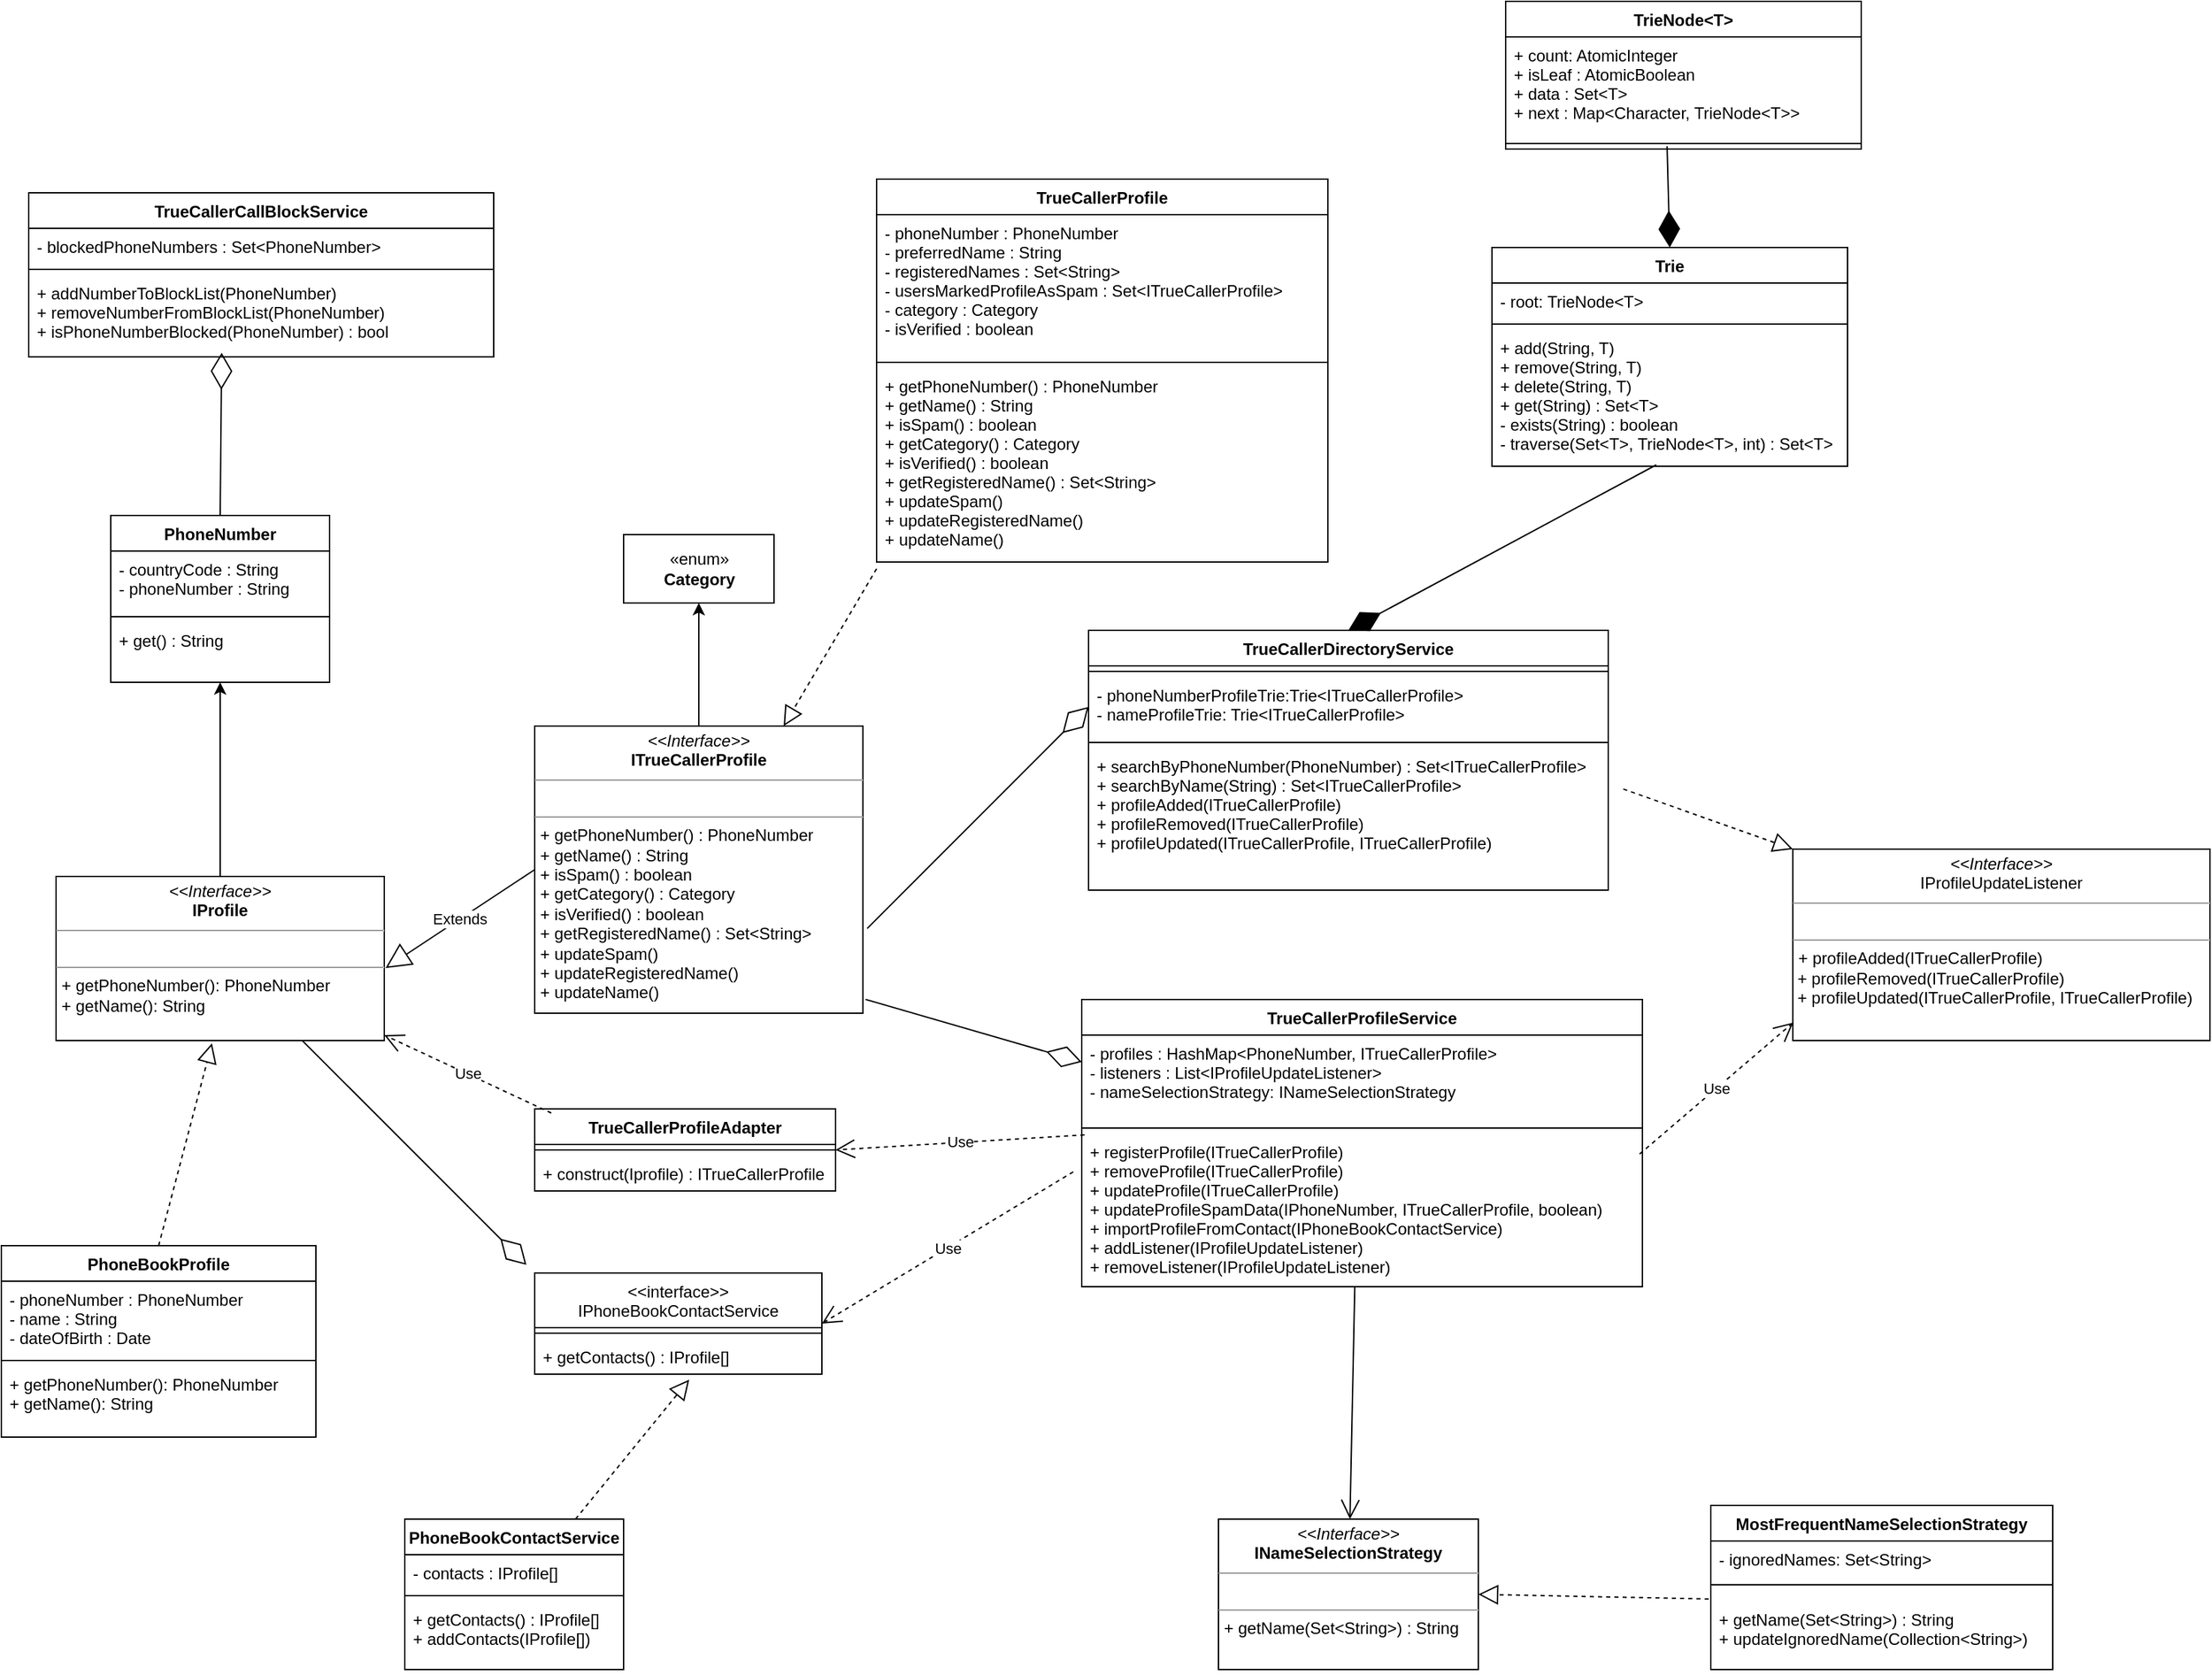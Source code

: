 <mxfile version="21.0.1" type="device"><diagram name="Page-1" id="PwG7TIEC_1Sj5r3El3cO"><mxGraphModel dx="1434" dy="1933" grid="1" gridSize="10" guides="1" tooltips="1" connect="1" arrows="1" fold="1" page="1" pageScale="1" pageWidth="827" pageHeight="1169" math="0" shadow="0"><root><mxCell id="0"/><mxCell id="1" parent="0"/><mxCell id="5wEj6gnJIHLExRZUSvWz-1" value="TrueCallerProfile" style="swimlane;fontStyle=1;align=center;verticalAlign=top;childLayout=stackLayout;horizontal=1;startSize=26;horizontalStack=0;resizeParent=1;resizeParentMax=0;resizeLast=0;collapsible=1;marginBottom=0;" parent="1" vertex="1"><mxGeometry x="650" y="-70" width="330" height="280" as="geometry"/></mxCell><mxCell id="5wEj6gnJIHLExRZUSvWz-2" value="- phoneNumber : PhoneNumber&#10;- preferredName : String&#10;- registeredNames : Set&lt;String&gt;&#10;- usersMarkedProfileAsSpam : Set&lt;ITrueCallerProfile&gt;&#10;- category : Category&#10;- isVerified : boolean" style="text;strokeColor=none;fillColor=none;align=left;verticalAlign=top;spacingLeft=4;spacingRight=4;overflow=hidden;rotatable=0;points=[[0,0.5],[1,0.5]];portConstraint=eastwest;" parent="5wEj6gnJIHLExRZUSvWz-1" vertex="1"><mxGeometry y="26" width="330" height="104" as="geometry"/></mxCell><mxCell id="5wEj6gnJIHLExRZUSvWz-3" value="" style="line;strokeWidth=1;fillColor=none;align=left;verticalAlign=middle;spacingTop=-1;spacingLeft=3;spacingRight=3;rotatable=0;labelPosition=right;points=[];portConstraint=eastwest;strokeColor=inherit;" parent="5wEj6gnJIHLExRZUSvWz-1" vertex="1"><mxGeometry y="130" width="330" height="8" as="geometry"/></mxCell><mxCell id="5wEj6gnJIHLExRZUSvWz-4" value="+ getPhoneNumber() : PhoneNumber&#10;+ getName() : String&#10;+ isSpam() : boolean&#10;+ getCategory() : Category&#10;+ isVerified() : boolean&#10;+ getRegisteredName() : Set&lt;String&gt;&#10;+ updateSpam()&#10;+ updateRegisteredName()&#10;+ updateName()" style="text;strokeColor=none;fillColor=none;align=left;verticalAlign=top;spacingLeft=4;spacingRight=4;overflow=hidden;rotatable=0;points=[[0,0.5],[1,0.5]];portConstraint=eastwest;" parent="5wEj6gnJIHLExRZUSvWz-1" vertex="1"><mxGeometry y="138" width="330" height="142" as="geometry"/></mxCell><mxCell id="5wEj6gnJIHLExRZUSvWz-5" value="PhoneNumber" style="swimlane;fontStyle=1;align=center;verticalAlign=top;childLayout=stackLayout;horizontal=1;startSize=26;horizontalStack=0;resizeParent=1;resizeParentMax=0;resizeLast=0;collapsible=1;marginBottom=0;" parent="1" vertex="1"><mxGeometry x="90" y="176" width="160" height="122" as="geometry"/></mxCell><mxCell id="5wEj6gnJIHLExRZUSvWz-6" value="- countryCode : String&#10;- phoneNumber : String" style="text;strokeColor=none;fillColor=none;align=left;verticalAlign=top;spacingLeft=4;spacingRight=4;overflow=hidden;rotatable=0;points=[[0,0.5],[1,0.5]];portConstraint=eastwest;" parent="5wEj6gnJIHLExRZUSvWz-5" vertex="1"><mxGeometry y="26" width="160" height="44" as="geometry"/></mxCell><mxCell id="5wEj6gnJIHLExRZUSvWz-7" value="" style="line;strokeWidth=1;fillColor=none;align=left;verticalAlign=middle;spacingTop=-1;spacingLeft=3;spacingRight=3;rotatable=0;labelPosition=right;points=[];portConstraint=eastwest;strokeColor=inherit;" parent="5wEj6gnJIHLExRZUSvWz-5" vertex="1"><mxGeometry y="70" width="160" height="8" as="geometry"/></mxCell><mxCell id="3byz6GqAGLGfKxcYLL1m-1" value="+ get() : String" style="text;strokeColor=none;fillColor=none;align=left;verticalAlign=top;spacingLeft=4;spacingRight=4;overflow=hidden;rotatable=0;points=[[0,0.5],[1,0.5]];portConstraint=eastwest;" parent="5wEj6gnJIHLExRZUSvWz-5" vertex="1"><mxGeometry y="78" width="160" height="44" as="geometry"/></mxCell><mxCell id="5wEj6gnJIHLExRZUSvWz-9" value="«enum»&lt;br&gt;&lt;b&gt;Category&lt;/b&gt;" style="html=1;" parent="1" vertex="1"><mxGeometry x="465" y="190" width="110" height="50" as="geometry"/></mxCell><mxCell id="5wEj6gnJIHLExRZUSvWz-10" value="TrueCallerDirectoryService" style="swimlane;fontStyle=1;align=center;verticalAlign=top;childLayout=stackLayout;horizontal=1;startSize=26;horizontalStack=0;resizeParent=1;resizeParentMax=0;resizeLast=0;collapsible=1;marginBottom=0;" parent="1" vertex="1"><mxGeometry x="805" y="260" width="380" height="190" as="geometry"/></mxCell><mxCell id="5wEj6gnJIHLExRZUSvWz-12" value="" style="line;strokeWidth=1;fillColor=none;align=left;verticalAlign=middle;spacingTop=-1;spacingLeft=3;spacingRight=3;rotatable=0;labelPosition=right;points=[];portConstraint=eastwest;strokeColor=inherit;" parent="5wEj6gnJIHLExRZUSvWz-10" vertex="1"><mxGeometry y="26" width="380" height="8" as="geometry"/></mxCell><mxCell id="5wEj6gnJIHLExRZUSvWz-11" value="- phoneNumberProfileTrie:Trie&lt;ITrueCallerProfile&gt;&#10;- nameProfileTrie: Trie&lt;ITrueCallerProfile&gt;" style="text;strokeColor=none;fillColor=none;align=left;verticalAlign=top;spacingLeft=4;spacingRight=4;overflow=hidden;rotatable=0;points=[[0,0.5],[1,0.5]];portConstraint=eastwest;" parent="5wEj6gnJIHLExRZUSvWz-10" vertex="1"><mxGeometry y="34" width="380" height="44" as="geometry"/></mxCell><mxCell id="5wEj6gnJIHLExRZUSvWz-43" value="" style="line;strokeWidth=1;fillColor=none;align=left;verticalAlign=middle;spacingTop=-1;spacingLeft=3;spacingRight=3;rotatable=0;labelPosition=right;points=[];portConstraint=eastwest;strokeColor=inherit;" parent="5wEj6gnJIHLExRZUSvWz-10" vertex="1"><mxGeometry y="78" width="380" height="8" as="geometry"/></mxCell><mxCell id="5wEj6gnJIHLExRZUSvWz-13" value="+ searchByPhoneNumber(PhoneNumber) : Set&lt;ITrueCallerProfile&gt;&#10;+ searchByName(String) : Set&lt;ITrueCallerProfile&gt;&#10;+ profileAdded(ITrueCallerProfile) &#10;+ profileRemoved(ITrueCallerProfile)&#10;+ profileUpdated(ITrueCallerProfile, ITrueCallerProfile)" style="text;strokeColor=none;fillColor=none;align=left;verticalAlign=top;spacingLeft=4;spacingRight=4;overflow=hidden;rotatable=0;points=[[0,0.5],[1,0.5]];portConstraint=eastwest;" parent="5wEj6gnJIHLExRZUSvWz-10" vertex="1"><mxGeometry y="86" width="380" height="104" as="geometry"/></mxCell><mxCell id="5wEj6gnJIHLExRZUSvWz-14" value="PhoneBookProfile" style="swimlane;fontStyle=1;align=center;verticalAlign=top;childLayout=stackLayout;horizontal=1;startSize=26;horizontalStack=0;resizeParent=1;resizeParentMax=0;resizeLast=0;collapsible=1;marginBottom=0;" parent="1" vertex="1"><mxGeometry x="10" y="710" width="230" height="140" as="geometry"/></mxCell><mxCell id="5wEj6gnJIHLExRZUSvWz-15" value="- phoneNumber : PhoneNumber&#10;- name : String&#10;- dateOfBirth : Date" style="text;strokeColor=none;fillColor=none;align=left;verticalAlign=top;spacingLeft=4;spacingRight=4;overflow=hidden;rotatable=0;points=[[0,0.5],[1,0.5]];portConstraint=eastwest;" parent="5wEj6gnJIHLExRZUSvWz-14" vertex="1"><mxGeometry y="26" width="230" height="54" as="geometry"/></mxCell><mxCell id="5wEj6gnJIHLExRZUSvWz-16" value="" style="line;strokeWidth=1;fillColor=none;align=left;verticalAlign=middle;spacingTop=-1;spacingLeft=3;spacingRight=3;rotatable=0;labelPosition=right;points=[];portConstraint=eastwest;strokeColor=inherit;" parent="5wEj6gnJIHLExRZUSvWz-14" vertex="1"><mxGeometry y="80" width="230" height="8" as="geometry"/></mxCell><mxCell id="5wEj6gnJIHLExRZUSvWz-17" value="+ getPhoneNumber(): PhoneNumber&#10;+ getName(): String" style="text;strokeColor=none;fillColor=none;align=left;verticalAlign=top;spacingLeft=4;spacingRight=4;overflow=hidden;rotatable=0;points=[[0,0.5],[1,0.5]];portConstraint=eastwest;" parent="5wEj6gnJIHLExRZUSvWz-14" vertex="1"><mxGeometry y="88" width="230" height="52" as="geometry"/></mxCell><mxCell id="5wEj6gnJIHLExRZUSvWz-34" style="edgeStyle=orthogonalEdgeStyle;rounded=0;orthogonalLoop=1;jettySize=auto;html=1;entryX=0.5;entryY=1;entryDx=0;entryDy=0;" parent="1" source="5wEj6gnJIHLExRZUSvWz-18" target="5wEj6gnJIHLExRZUSvWz-5" edge="1"><mxGeometry relative="1" as="geometry"/></mxCell><mxCell id="5wEj6gnJIHLExRZUSvWz-18" value="&lt;p style=&quot;margin:0px;margin-top:4px;text-align:center;&quot;&gt;&lt;i&gt;&amp;lt;&amp;lt;Interface&amp;gt;&amp;gt;&lt;/i&gt;&lt;br&gt;&lt;b&gt;IProfile&lt;/b&gt;&lt;/p&gt;&lt;hr size=&quot;1&quot;&gt;&lt;p style=&quot;margin:0px;margin-left:4px;&quot;&gt;&lt;br&gt;&lt;/p&gt;&lt;hr size=&quot;1&quot;&gt;&lt;p style=&quot;margin:0px;margin-left:4px;&quot;&gt;+ getPhoneNumber(): PhoneNumber&lt;br&gt;+ getName(): String&lt;/p&gt;" style="verticalAlign=top;align=left;overflow=fill;fontSize=12;fontFamily=Helvetica;html=1;" parent="1" vertex="1"><mxGeometry x="50" y="440" width="240" height="120" as="geometry"/></mxCell><mxCell id="5wEj6gnJIHLExRZUSvWz-19" value="&lt;&lt;interface&gt;&gt;&#10;IPhoneBookContactService" style="swimlane;fontStyle=0;align=center;verticalAlign=top;childLayout=stackLayout;horizontal=1;startSize=40;horizontalStack=0;resizeParent=1;resizeParentMax=0;resizeLast=0;collapsible=1;marginBottom=0;" parent="1" vertex="1"><mxGeometry x="400" y="730" width="210" height="74" as="geometry"/></mxCell><mxCell id="5wEj6gnJIHLExRZUSvWz-21" value="" style="line;strokeWidth=1;fillColor=none;align=left;verticalAlign=middle;spacingTop=-1;spacingLeft=3;spacingRight=3;rotatable=0;labelPosition=right;points=[];portConstraint=eastwest;strokeColor=inherit;" parent="5wEj6gnJIHLExRZUSvWz-19" vertex="1"><mxGeometry y="40" width="210" height="8" as="geometry"/></mxCell><mxCell id="AlOntfNdwK4QdD0gEmgk-6" value="+ getContacts() : IProfile[]" style="text;strokeColor=none;fillColor=none;align=left;verticalAlign=top;spacingLeft=4;spacingRight=4;overflow=hidden;rotatable=0;points=[[0,0.5],[1,0.5]];portConstraint=eastwest;" parent="5wEj6gnJIHLExRZUSvWz-19" vertex="1"><mxGeometry y="48" width="210" height="26" as="geometry"/></mxCell><mxCell id="5wEj6gnJIHLExRZUSvWz-23" value="TrueCallerProfileService" style="swimlane;fontStyle=1;align=center;verticalAlign=top;childLayout=stackLayout;horizontal=1;startSize=26;horizontalStack=0;resizeParent=1;resizeParentMax=0;resizeLast=0;collapsible=1;marginBottom=0;" parent="1" vertex="1"><mxGeometry x="800" y="530" width="410" height="210" as="geometry"/></mxCell><mxCell id="5wEj6gnJIHLExRZUSvWz-24" value="- profiles : HashMap&lt;PhoneNumber, ITrueCallerProfile&gt;&#10;- listeners : List&lt;IProfileUpdateListener&gt;&#10;- nameSelectionStrategy: INameSelectionStrategy" style="text;strokeColor=none;fillColor=none;align=left;verticalAlign=top;spacingLeft=4;spacingRight=4;overflow=hidden;rotatable=0;points=[[0,0.5],[1,0.5]];portConstraint=eastwest;" parent="5wEj6gnJIHLExRZUSvWz-23" vertex="1"><mxGeometry y="26" width="410" height="64" as="geometry"/></mxCell><mxCell id="5wEj6gnJIHLExRZUSvWz-25" value="" style="line;strokeWidth=1;fillColor=none;align=left;verticalAlign=middle;spacingTop=-1;spacingLeft=3;spacingRight=3;rotatable=0;labelPosition=right;points=[];portConstraint=eastwest;strokeColor=inherit;" parent="5wEj6gnJIHLExRZUSvWz-23" vertex="1"><mxGeometry y="90" width="410" height="8" as="geometry"/></mxCell><mxCell id="5wEj6gnJIHLExRZUSvWz-26" value="+ registerProfile(ITrueCallerProfile)&#10;+ removeProfile(ITrueCallerProfile)&#10;+ updateProfile(ITrueCallerProfile)&#10;+ updateProfileSpamData(IPhoneNumber, ITrueCallerProfile, boolean)&#10;+ importProfileFromContact(IPhoneBookContactService)&#10;+ addListener(IProfileUpdateListener)&#10;+ removeListener(IProfileUpdateListener)" style="text;strokeColor=none;fillColor=none;align=left;verticalAlign=top;spacingLeft=4;spacingRight=4;overflow=hidden;rotatable=0;points=[[0,0.5],[1,0.5]];portConstraint=eastwest;" parent="5wEj6gnJIHLExRZUSvWz-23" vertex="1"><mxGeometry y="98" width="410" height="112" as="geometry"/></mxCell><mxCell id="5wEj6gnJIHLExRZUSvWz-28" value="&lt;p style=&quot;margin:0px;margin-top:4px;text-align:center;&quot;&gt;&lt;i&gt;&amp;lt;&amp;lt;Interface&amp;gt;&amp;gt;&lt;/i&gt;&lt;br&gt;&lt;b&gt;ITrueCallerProfile&lt;/b&gt;&lt;/p&gt;&lt;hr size=&quot;1&quot;&gt;&lt;p style=&quot;margin:0px;margin-left:4px;&quot;&gt;&lt;br&gt;&lt;/p&gt;&lt;hr size=&quot;1&quot;&gt;&lt;p style=&quot;margin:0px;margin-left:4px;&quot;&gt;+ getPhoneNumber() : PhoneNumber&lt;br style=&quot;border-color: var(--border-color); padding: 0px; margin: 0px;&quot;&gt;+ getName() : String&lt;br style=&quot;border-color: var(--border-color); padding: 0px; margin: 0px;&quot;&gt;+ isSpam() : boolean&lt;br style=&quot;border-color: var(--border-color); padding: 0px; margin: 0px;&quot;&gt;+ getCategory() : Category&lt;br style=&quot;border-color: var(--border-color); padding: 0px; margin: 0px;&quot;&gt;+ isVerified() : boolean&lt;br style=&quot;border-color: var(--border-color); padding: 0px; margin: 0px;&quot;&gt;+ getRegisteredName() : Set&amp;lt;String&amp;gt;&lt;br style=&quot;border-color: var(--border-color); padding: 0px; margin: 0px;&quot;&gt;+&amp;nbsp;updateSpam()&lt;br style=&quot;border-color: var(--border-color); padding: 0px; margin: 0px;&quot;&gt;+ updateRegisteredName()&lt;br style=&quot;border-color: var(--border-color); padding: 0px; margin: 0px;&quot;&gt;+ updateName()&lt;br&gt;&lt;/p&gt;" style="verticalAlign=top;align=left;overflow=fill;fontSize=12;fontFamily=Helvetica;html=1;" parent="1" vertex="1"><mxGeometry x="400" y="330" width="240" height="210" as="geometry"/></mxCell><mxCell id="5wEj6gnJIHLExRZUSvWz-29" value="TrueCallerCallBlockService" style="swimlane;fontStyle=1;align=center;verticalAlign=top;childLayout=stackLayout;horizontal=1;startSize=26;horizontalStack=0;resizeParent=1;resizeParentMax=0;resizeLast=0;collapsible=1;marginBottom=0;" parent="1" vertex="1"><mxGeometry x="30" y="-60" width="340" height="120" as="geometry"/></mxCell><mxCell id="5wEj6gnJIHLExRZUSvWz-30" value="- blockedPhoneNumbers : Set&lt;PhoneNumber&gt;" style="text;strokeColor=none;fillColor=none;align=left;verticalAlign=top;spacingLeft=4;spacingRight=4;overflow=hidden;rotatable=0;points=[[0,0.5],[1,0.5]];portConstraint=eastwest;" parent="5wEj6gnJIHLExRZUSvWz-29" vertex="1"><mxGeometry y="26" width="340" height="26" as="geometry"/></mxCell><mxCell id="5wEj6gnJIHLExRZUSvWz-31" value="" style="line;strokeWidth=1;fillColor=none;align=left;verticalAlign=middle;spacingTop=-1;spacingLeft=3;spacingRight=3;rotatable=0;labelPosition=right;points=[];portConstraint=eastwest;strokeColor=inherit;" parent="5wEj6gnJIHLExRZUSvWz-29" vertex="1"><mxGeometry y="52" width="340" height="8" as="geometry"/></mxCell><mxCell id="5wEj6gnJIHLExRZUSvWz-32" value="+ addNumberToBlockList(PhoneNumber)&#10;+ removeNumberFromBlockList(PhoneNumber)&#10;+ isPhoneNumberBlocked(PhoneNumber) : bool" style="text;strokeColor=none;fillColor=none;align=left;verticalAlign=top;spacingLeft=4;spacingRight=4;overflow=hidden;rotatable=0;points=[[0,0.5],[1,0.5]];portConstraint=eastwest;" parent="5wEj6gnJIHLExRZUSvWz-29" vertex="1"><mxGeometry y="60" width="340" height="60" as="geometry"/></mxCell><mxCell id="5wEj6gnJIHLExRZUSvWz-33" value="" style="endArrow=classic;html=1;rounded=0;entryX=0.5;entryY=1;entryDx=0;entryDy=0;" parent="1" source="5wEj6gnJIHLExRZUSvWz-28" target="5wEj6gnJIHLExRZUSvWz-9" edge="1"><mxGeometry width="50" height="50" relative="1" as="geometry"><mxPoint x="700" y="540" as="sourcePoint"/><mxPoint x="750" y="490" as="targetPoint"/></mxGeometry></mxCell><mxCell id="5wEj6gnJIHLExRZUSvWz-36" value="Extends" style="endArrow=block;endSize=16;endFill=0;html=1;rounded=0;exitX=0;exitY=0.5;exitDx=0;exitDy=0;entryX=1.004;entryY=0.558;entryDx=0;entryDy=0;entryPerimeter=0;" parent="1" source="5wEj6gnJIHLExRZUSvWz-28" target="5wEj6gnJIHLExRZUSvWz-18" edge="1"><mxGeometry width="160" relative="1" as="geometry"><mxPoint x="650" y="510" as="sourcePoint"/><mxPoint x="810" y="510" as="targetPoint"/></mxGeometry></mxCell><mxCell id="5wEj6gnJIHLExRZUSvWz-37" value="" style="endArrow=block;dashed=1;endFill=0;endSize=12;html=1;rounded=0;exitX=0;exitY=1.035;exitDx=0;exitDy=0;exitPerimeter=0;" parent="1" source="5wEj6gnJIHLExRZUSvWz-4" target="5wEj6gnJIHLExRZUSvWz-28" edge="1"><mxGeometry width="160" relative="1" as="geometry"><mxPoint x="770" y="390" as="sourcePoint"/><mxPoint x="530" y="720" as="targetPoint"/></mxGeometry></mxCell><mxCell id="5wEj6gnJIHLExRZUSvWz-38" value="" style="endArrow=block;dashed=1;endFill=0;endSize=12;html=1;rounded=0;exitX=0.5;exitY=0;exitDx=0;exitDy=0;entryX=0.475;entryY=1.017;entryDx=0;entryDy=0;entryPerimeter=0;" parent="1" source="5wEj6gnJIHLExRZUSvWz-14" target="5wEj6gnJIHLExRZUSvWz-18" edge="1"><mxGeometry width="160" relative="1" as="geometry"><mxPoint x="690" y="630" as="sourcePoint"/><mxPoint x="550" y="750" as="targetPoint"/></mxGeometry></mxCell><mxCell id="5wEj6gnJIHLExRZUSvWz-39" value="" style="endArrow=diamondThin;endFill=0;endSize=24;html=1;rounded=0;entryX=-0.029;entryY=-0.081;entryDx=0;entryDy=0;entryPerimeter=0;exitX=0.75;exitY=1;exitDx=0;exitDy=0;" parent="1" source="5wEj6gnJIHLExRZUSvWz-18" target="5wEj6gnJIHLExRZUSvWz-19" edge="1"><mxGeometry width="160" relative="1" as="geometry"><mxPoint x="290" y="510" as="sourcePoint"/><mxPoint x="408.49" y="713.998" as="targetPoint"/></mxGeometry></mxCell><mxCell id="5wEj6gnJIHLExRZUSvWz-40" value="" style="endArrow=diamondThin;endFill=0;endSize=24;html=1;rounded=0;exitX=1.013;exitY=0.705;exitDx=0;exitDy=0;exitPerimeter=0;entryX=0;entryY=0.5;entryDx=0;entryDy=0;" parent="1" source="5wEj6gnJIHLExRZUSvWz-28" target="5wEj6gnJIHLExRZUSvWz-11" edge="1"><mxGeometry width="160" relative="1" as="geometry"><mxPoint x="510" y="670" as="sourcePoint"/><mxPoint x="1270" y="340" as="targetPoint"/></mxGeometry></mxCell><mxCell id="5wEj6gnJIHLExRZUSvWz-41" value="" style="endArrow=diamondThin;endFill=0;endSize=24;html=1;rounded=0;exitX=1.008;exitY=0.952;exitDx=0;exitDy=0;exitPerimeter=0;" parent="1" source="5wEj6gnJIHLExRZUSvWz-28" target="5wEj6gnJIHLExRZUSvWz-23" edge="1"><mxGeometry width="160" relative="1" as="geometry"><mxPoint x="930" y="520" as="sourcePoint"/><mxPoint x="900" y="610" as="targetPoint"/></mxGeometry></mxCell><mxCell id="5wEj6gnJIHLExRZUSvWz-42" value="" style="endArrow=diamondThin;endFill=0;endSize=24;html=1;rounded=0;entryX=0.415;entryY=0.95;entryDx=0;entryDy=0;entryPerimeter=0;exitX=0.5;exitY=0;exitDx=0;exitDy=0;" parent="1" source="5wEj6gnJIHLExRZUSvWz-5" target="5wEj6gnJIHLExRZUSvWz-32" edge="1"><mxGeometry width="160" relative="1" as="geometry"><mxPoint x="881" y="290" as="sourcePoint"/><mxPoint x="930" y="70" as="targetPoint"/></mxGeometry></mxCell><mxCell id="5wEj6gnJIHLExRZUSvWz-48" value="&lt;p style=&quot;margin:0px;margin-top:4px;text-align:center;&quot;&gt;&lt;i&gt;&amp;lt;&amp;lt;Interface&amp;gt;&amp;gt;&lt;/i&gt;&lt;br&gt;IProfileUpdateListener&lt;br&gt;&lt;/p&gt;&lt;hr size=&quot;1&quot;&gt;&lt;p style=&quot;margin:0px;margin-left:4px;&quot;&gt;&lt;br&gt;&lt;/p&gt;&lt;hr size=&quot;1&quot;&gt;&lt;p style=&quot;margin:0px;margin-left:4px;&quot;&gt;+ profileAdded(ITrueCallerProfile)&lt;/p&gt;&amp;nbsp;+ profileRemoved(ITrueCallerProfile)&lt;br&gt;&amp;nbsp;+ profileUpdated(ITrueCallerProfile, ITrueCallerProfile)" style="verticalAlign=top;align=left;overflow=fill;fontSize=12;fontFamily=Helvetica;html=1;" parent="1" vertex="1"><mxGeometry x="1320" y="420" width="305" height="140" as="geometry"/></mxCell><mxCell id="5wEj6gnJIHLExRZUSvWz-49" value="" style="endArrow=block;dashed=1;endFill=0;endSize=12;html=1;rounded=0;exitX=1.029;exitY=0.289;exitDx=0;exitDy=0;exitPerimeter=0;entryX=0;entryY=0;entryDx=0;entryDy=0;" parent="1" source="5wEj6gnJIHLExRZUSvWz-13" target="5wEj6gnJIHLExRZUSvWz-48" edge="1"><mxGeometry width="160" relative="1" as="geometry"><mxPoint x="1450" y="480" as="sourcePoint"/><mxPoint x="1350" y="440" as="targetPoint"/></mxGeometry></mxCell><mxCell id="5wEj6gnJIHLExRZUSvWz-51" value="PhoneBookContactService" style="swimlane;fontStyle=1;align=center;verticalAlign=top;childLayout=stackLayout;horizontal=1;startSize=26;horizontalStack=0;resizeParent=1;resizeParentMax=0;resizeLast=0;collapsible=1;marginBottom=0;" parent="1" vertex="1"><mxGeometry x="305" y="910" width="160" height="110" as="geometry"/></mxCell><mxCell id="5wEj6gnJIHLExRZUSvWz-52" value="- contacts : IProfile[]" style="text;strokeColor=none;fillColor=none;align=left;verticalAlign=top;spacingLeft=4;spacingRight=4;overflow=hidden;rotatable=0;points=[[0,0.5],[1,0.5]];portConstraint=eastwest;" parent="5wEj6gnJIHLExRZUSvWz-51" vertex="1"><mxGeometry y="26" width="160" height="26" as="geometry"/></mxCell><mxCell id="5wEj6gnJIHLExRZUSvWz-53" value="" style="line;strokeWidth=1;fillColor=none;align=left;verticalAlign=middle;spacingTop=-1;spacingLeft=3;spacingRight=3;rotatable=0;labelPosition=right;points=[];portConstraint=eastwest;strokeColor=inherit;" parent="5wEj6gnJIHLExRZUSvWz-51" vertex="1"><mxGeometry y="52" width="160" height="8" as="geometry"/></mxCell><mxCell id="5wEj6gnJIHLExRZUSvWz-54" value="+ getContacts() : IProfile[]&#10;+ addContacts(IProfile[])" style="text;strokeColor=none;fillColor=none;align=left;verticalAlign=top;spacingLeft=4;spacingRight=4;overflow=hidden;rotatable=0;points=[[0,0.5],[1,0.5]];portConstraint=eastwest;" parent="5wEj6gnJIHLExRZUSvWz-51" vertex="1"><mxGeometry y="60" width="160" height="50" as="geometry"/></mxCell><mxCell id="5wEj6gnJIHLExRZUSvWz-55" value="" style="endArrow=block;dashed=1;endFill=0;endSize=12;html=1;rounded=0;entryX=0.538;entryY=1.154;entryDx=0;entryDy=0;entryPerimeter=0;" parent="1" source="5wEj6gnJIHLExRZUSvWz-51" target="AlOntfNdwK4QdD0gEmgk-6" edge="1"><mxGeometry width="160" relative="1" as="geometry"><mxPoint x="265" y="1290" as="sourcePoint"/><mxPoint x="333.648" y="1110" as="targetPoint"/></mxGeometry></mxCell><mxCell id="5wEj6gnJIHLExRZUSvWz-57" value="Use" style="endArrow=open;endSize=12;dashed=1;html=1;rounded=0;exitX=-0.015;exitY=0.25;exitDx=0;exitDy=0;exitPerimeter=0;entryX=1;entryY=0.5;entryDx=0;entryDy=0;" parent="1" source="5wEj6gnJIHLExRZUSvWz-26" target="5wEj6gnJIHLExRZUSvWz-19" edge="1"><mxGeometry width="160" relative="1" as="geometry"><mxPoint x="620" y="800" as="sourcePoint"/><mxPoint x="690" y="677" as="targetPoint"/></mxGeometry></mxCell><mxCell id="5wEj6gnJIHLExRZUSvWz-58" value="Use" style="endArrow=open;endSize=12;dashed=1;html=1;rounded=0;exitX=0.995;exitY=0.134;exitDx=0;exitDy=0;entryX=0.001;entryY=0.906;entryDx=0;entryDy=0;entryPerimeter=0;exitPerimeter=0;" parent="1" source="5wEj6gnJIHLExRZUSvWz-26" target="5wEj6gnJIHLExRZUSvWz-48" edge="1"><mxGeometry width="160" relative="1" as="geometry"><mxPoint x="734" y="726" as="sourcePoint"/><mxPoint x="635" y="721" as="targetPoint"/></mxGeometry></mxCell><mxCell id="5wEj6gnJIHLExRZUSvWz-59" value="&lt;p style=&quot;margin:0px;margin-top:4px;text-align:center;&quot;&gt;&lt;i&gt;&amp;lt;&amp;lt;Interface&amp;gt;&amp;gt;&lt;/i&gt;&lt;br&gt;&lt;b&gt;INameSelectionStrategy&lt;/b&gt;&lt;/p&gt;&lt;hr size=&quot;1&quot;&gt;&lt;p style=&quot;margin:0px;margin-left:4px;&quot;&gt;&lt;br&gt;&lt;/p&gt;&lt;hr size=&quot;1&quot;&gt;&lt;p style=&quot;margin:0px;margin-left:4px;&quot;&gt;+ getName(Set&amp;lt;String&amp;gt;) : String&lt;/p&gt;" style="verticalAlign=top;align=left;overflow=fill;fontSize=12;fontFamily=Helvetica;html=1;" parent="1" vertex="1"><mxGeometry x="900" y="910" width="190" height="110" as="geometry"/></mxCell><mxCell id="5wEj6gnJIHLExRZUSvWz-60" value="MostFrequentNameSelectionStrategy" style="swimlane;fontStyle=1;align=center;verticalAlign=top;childLayout=stackLayout;horizontal=1;startSize=26;horizontalStack=0;resizeParent=1;resizeParentMax=0;resizeLast=0;collapsible=1;marginBottom=0;" parent="1" vertex="1"><mxGeometry x="1260" y="900" width="250" height="120" as="geometry"/></mxCell><mxCell id="AlOntfNdwK4QdD0gEmgk-7" value="- ignoredNames: Set&lt;String&gt;" style="text;strokeColor=none;fillColor=none;align=left;verticalAlign=top;spacingLeft=4;spacingRight=4;overflow=hidden;rotatable=0;points=[[0,0.5],[1,0.5]];portConstraint=eastwest;" parent="5wEj6gnJIHLExRZUSvWz-60" vertex="1"><mxGeometry y="26" width="250" height="20" as="geometry"/></mxCell><mxCell id="5wEj6gnJIHLExRZUSvWz-62" value="" style="line;strokeWidth=1;fillColor=none;align=left;verticalAlign=middle;spacingTop=-1;spacingLeft=3;spacingRight=3;rotatable=0;labelPosition=right;points=[];portConstraint=eastwest;strokeColor=inherit;" parent="5wEj6gnJIHLExRZUSvWz-60" vertex="1"><mxGeometry y="46" width="250" height="24" as="geometry"/></mxCell><mxCell id="5wEj6gnJIHLExRZUSvWz-63" value="+ getName(Set&lt;String&gt;) : String&#10;+ updateIgnoredName(Collection&lt;String&gt;)" style="text;strokeColor=none;fillColor=none;align=left;verticalAlign=top;spacingLeft=4;spacingRight=4;overflow=hidden;rotatable=0;points=[[0,0.5],[1,0.5]];portConstraint=eastwest;" parent="5wEj6gnJIHLExRZUSvWz-60" vertex="1"><mxGeometry y="70" width="250" height="50" as="geometry"/></mxCell><mxCell id="5wEj6gnJIHLExRZUSvWz-64" value="" style="endArrow=block;dashed=1;endFill=0;endSize=12;html=1;rounded=0;exitX=-0.006;exitY=-0.032;exitDx=0;exitDy=0;exitPerimeter=0;entryX=1;entryY=0.5;entryDx=0;entryDy=0;" parent="1" source="5wEj6gnJIHLExRZUSvWz-63" target="5wEj6gnJIHLExRZUSvWz-59" edge="1"><mxGeometry width="160" relative="1" as="geometry"><mxPoint x="330" y="1140" as="sourcePoint"/><mxPoint x="1090" y="955" as="targetPoint"/></mxGeometry></mxCell><mxCell id="5wEj6gnJIHLExRZUSvWz-66" value="" style="endArrow=open;endFill=1;endSize=12;html=1;rounded=0;exitX=0.487;exitY=1.001;exitDx=0;exitDy=0;exitPerimeter=0;" parent="1" source="5wEj6gnJIHLExRZUSvWz-26" target="5wEj6gnJIHLExRZUSvWz-59" edge="1"><mxGeometry width="160" relative="1" as="geometry"><mxPoint x="930" y="820" as="sourcePoint"/><mxPoint x="820" y="1040" as="targetPoint"/></mxGeometry></mxCell><mxCell id="4hnToazbHYYmKIU7nfco-1" value="Trie" style="swimlane;fontStyle=1;align=center;verticalAlign=top;childLayout=stackLayout;horizontal=1;startSize=26;horizontalStack=0;resizeParent=1;resizeParentMax=0;resizeLast=0;collapsible=1;marginBottom=0;" parent="1" vertex="1"><mxGeometry x="1100" y="-20" width="260" height="160" as="geometry"/></mxCell><mxCell id="4hnToazbHYYmKIU7nfco-2" value="- root: TrieNode&lt;T&gt;" style="text;strokeColor=none;fillColor=none;align=left;verticalAlign=top;spacingLeft=4;spacingRight=4;overflow=hidden;rotatable=0;points=[[0,0.5],[1,0.5]];portConstraint=eastwest;" parent="4hnToazbHYYmKIU7nfco-1" vertex="1"><mxGeometry y="26" width="260" height="26" as="geometry"/></mxCell><mxCell id="4hnToazbHYYmKIU7nfco-3" value="" style="line;strokeWidth=1;fillColor=none;align=left;verticalAlign=middle;spacingTop=-1;spacingLeft=3;spacingRight=3;rotatable=0;labelPosition=right;points=[];portConstraint=eastwest;strokeColor=inherit;" parent="4hnToazbHYYmKIU7nfco-1" vertex="1"><mxGeometry y="52" width="260" height="8" as="geometry"/></mxCell><mxCell id="4hnToazbHYYmKIU7nfco-4" value="+ add(String, T)&#10;+ remove(String, T)&#10;+ delete(String, T)&#10;+ get(String) : Set&lt;T&gt;&#10;- exists(String) : boolean&#10;- traverse(Set&lt;T&gt;, TrieNode&lt;T&gt;, int) : Set&lt;T&gt;" style="text;strokeColor=none;fillColor=none;align=left;verticalAlign=top;spacingLeft=4;spacingRight=4;overflow=hidden;rotatable=0;points=[[0,0.5],[1,0.5]];portConstraint=eastwest;" parent="4hnToazbHYYmKIU7nfco-1" vertex="1"><mxGeometry y="60" width="260" height="100" as="geometry"/></mxCell><mxCell id="4hnToazbHYYmKIU7nfco-5" value="TrieNode&lt;T&gt;" style="swimlane;fontStyle=1;align=center;verticalAlign=top;childLayout=stackLayout;horizontal=1;startSize=26;horizontalStack=0;resizeParent=1;resizeParentMax=0;resizeLast=0;collapsible=1;marginBottom=0;" parent="1" vertex="1"><mxGeometry x="1110" y="-200" width="260" height="108" as="geometry"/></mxCell><mxCell id="4hnToazbHYYmKIU7nfco-6" value="+ count: AtomicInteger&#10;+ isLeaf : AtomicBoolean&#10;+ data : Set&lt;T&gt;&#10;+ next : Map&lt;Character, TrieNode&lt;T&gt;&gt;" style="text;strokeColor=none;fillColor=none;align=left;verticalAlign=top;spacingLeft=4;spacingRight=4;overflow=hidden;rotatable=0;points=[[0,0.5],[1,0.5]];portConstraint=eastwest;" parent="4hnToazbHYYmKIU7nfco-5" vertex="1"><mxGeometry y="26" width="260" height="74" as="geometry"/></mxCell><mxCell id="4hnToazbHYYmKIU7nfco-7" value="" style="line;strokeWidth=1;fillColor=none;align=left;verticalAlign=middle;spacingTop=-1;spacingLeft=3;spacingRight=3;rotatable=0;labelPosition=right;points=[];portConstraint=eastwest;strokeColor=inherit;" parent="4hnToazbHYYmKIU7nfco-5" vertex="1"><mxGeometry y="100" width="260" height="8" as="geometry"/></mxCell><mxCell id="4hnToazbHYYmKIU7nfco-10" value="" style="endArrow=diamondThin;endFill=1;endSize=24;html=1;rounded=0;entryX=0.5;entryY=0;entryDx=0;entryDy=0;exitX=0.454;exitY=0.75;exitDx=0;exitDy=0;exitPerimeter=0;" parent="1" source="4hnToazbHYYmKIU7nfco-7" target="4hnToazbHYYmKIU7nfco-1" edge="1"><mxGeometry width="160" relative="1" as="geometry"><mxPoint x="1410" as="sourcePoint"/><mxPoint x="1310" y="230" as="targetPoint"/></mxGeometry></mxCell><mxCell id="4hnToazbHYYmKIU7nfco-11" value="" style="endArrow=diamondThin;endFill=1;endSize=24;html=1;rounded=0;entryX=0.5;entryY=0;entryDx=0;entryDy=0;exitX=0.462;exitY=0.99;exitDx=0;exitDy=0;exitPerimeter=0;" parent="1" source="4hnToazbHYYmKIU7nfco-4" target="5wEj6gnJIHLExRZUSvWz-10" edge="1"><mxGeometry width="160" relative="1" as="geometry"><mxPoint x="1430" y="210" as="sourcePoint"/><mxPoint x="1180" y="190" as="targetPoint"/></mxGeometry></mxCell><mxCell id="AlOntfNdwK4QdD0gEmgk-1" value="TrueCallerProfileAdapter" style="swimlane;fontStyle=1;align=center;verticalAlign=top;childLayout=stackLayout;horizontal=1;startSize=26;horizontalStack=0;resizeParent=1;resizeParentMax=0;resizeLast=0;collapsible=1;marginBottom=0;" parent="1" vertex="1"><mxGeometry x="400" y="610" width="220" height="60" as="geometry"/></mxCell><mxCell id="AlOntfNdwK4QdD0gEmgk-3" value="" style="line;strokeWidth=1;fillColor=none;align=left;verticalAlign=middle;spacingTop=-1;spacingLeft=3;spacingRight=3;rotatable=0;labelPosition=right;points=[];portConstraint=eastwest;strokeColor=inherit;" parent="AlOntfNdwK4QdD0gEmgk-1" vertex="1"><mxGeometry y="26" width="220" height="8" as="geometry"/></mxCell><mxCell id="AlOntfNdwK4QdD0gEmgk-4" value="+ construct(Iprofile) : ITrueCallerProfile" style="text;strokeColor=none;fillColor=none;align=left;verticalAlign=top;spacingLeft=4;spacingRight=4;overflow=hidden;rotatable=0;points=[[0,0.5],[1,0.5]];portConstraint=eastwest;" parent="AlOntfNdwK4QdD0gEmgk-1" vertex="1"><mxGeometry y="34" width="220" height="26" as="geometry"/></mxCell><mxCell id="AlOntfNdwK4QdD0gEmgk-5" value="Use" style="endArrow=open;endSize=12;dashed=1;html=1;rounded=0;exitX=0.055;exitY=0.05;exitDx=0;exitDy=0;exitPerimeter=0;" parent="1" source="AlOntfNdwK4QdD0gEmgk-1" target="5wEj6gnJIHLExRZUSvWz-18" edge="1"><mxGeometry width="160" relative="1" as="geometry"><mxPoint x="100" y="1020" as="sourcePoint"/><mxPoint x="260" y="1020" as="targetPoint"/></mxGeometry></mxCell><mxCell id="3byz6GqAGLGfKxcYLL1m-3" value="Use" style="endArrow=open;endSize=12;dashed=1;html=1;rounded=0;exitX=0.005;exitY=0.009;exitDx=0;exitDy=0;exitPerimeter=0;entryX=1;entryY=0.5;entryDx=0;entryDy=0;" parent="1" source="5wEj6gnJIHLExRZUSvWz-26" target="AlOntfNdwK4QdD0gEmgk-1" edge="1"><mxGeometry width="160" relative="1" as="geometry"><mxPoint x="80" y="1040" as="sourcePoint"/><mxPoint x="240" y="1040" as="targetPoint"/></mxGeometry></mxCell></root></mxGraphModel></diagram></mxfile>